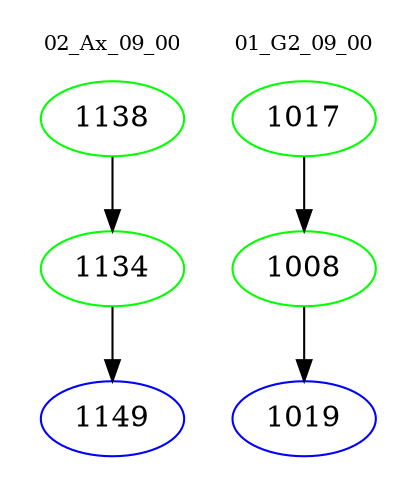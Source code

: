 digraph{
subgraph cluster_0 {
color = white
label = "02_Ax_09_00";
fontsize=10;
T0_1138 [label="1138", color="green"]
T0_1138 -> T0_1134 [color="black"]
T0_1134 [label="1134", color="green"]
T0_1134 -> T0_1149 [color="black"]
T0_1149 [label="1149", color="blue"]
}
subgraph cluster_1 {
color = white
label = "01_G2_09_00";
fontsize=10;
T1_1017 [label="1017", color="green"]
T1_1017 -> T1_1008 [color="black"]
T1_1008 [label="1008", color="green"]
T1_1008 -> T1_1019 [color="black"]
T1_1019 [label="1019", color="blue"]
}
}
